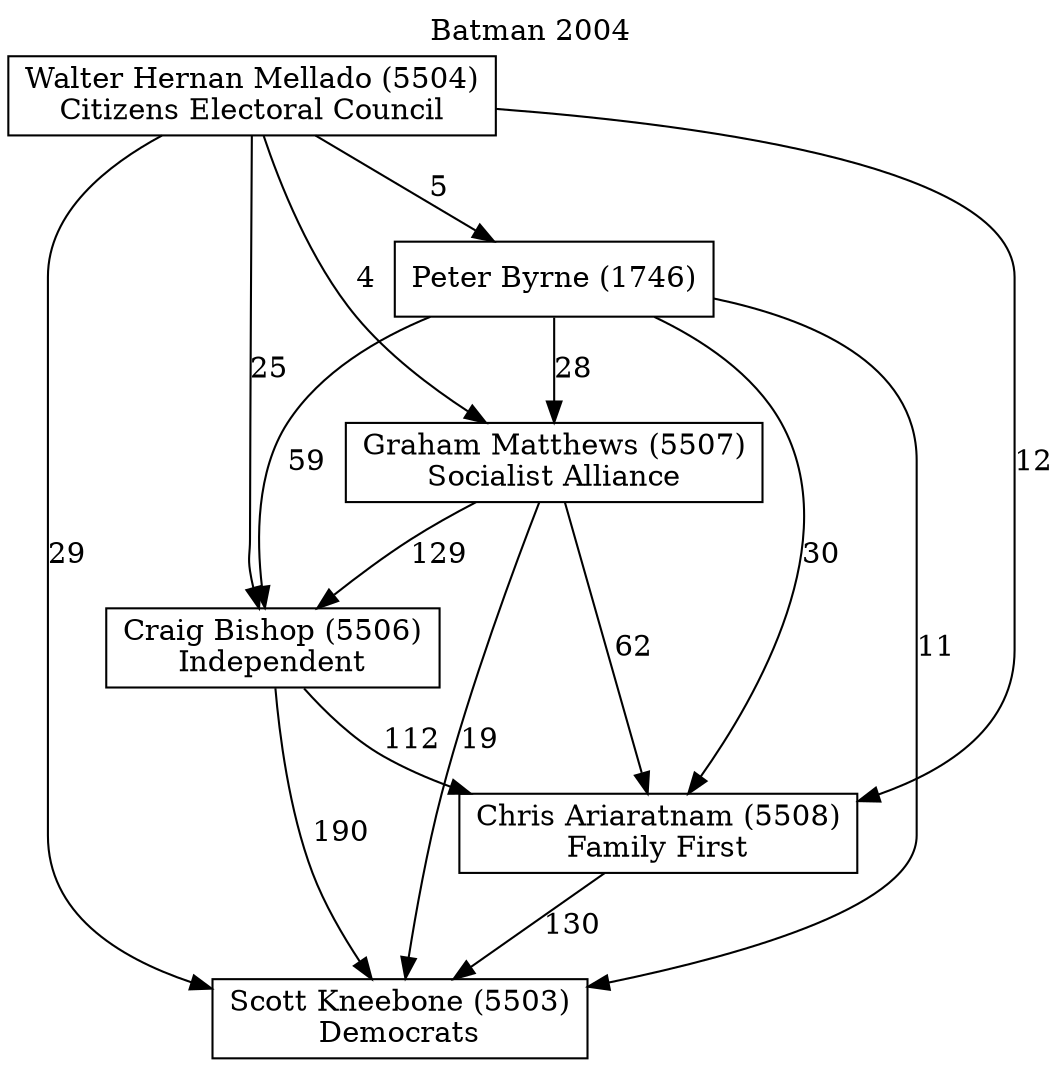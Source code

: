 // House preference flow
digraph "Scott Kneebone (5503)_Batman_2004" {
	graph [label="Batman 2004" labelloc=t mclimit=10]
	node [shape=box]
	"Scott Kneebone (5503)" [label="Scott Kneebone (5503)
Democrats"]
	"Chris Ariaratnam (5508)" [label="Chris Ariaratnam (5508)
Family First"]
	"Craig Bishop (5506)" [label="Craig Bishop (5506)
Independent"]
	"Graham Matthews (5507)" [label="Graham Matthews (5507)
Socialist Alliance"]
	"Peter Byrne (1746)" [label="Peter Byrne (1746)
"]
	"Walter Hernan Mellado (5504)" [label="Walter Hernan Mellado (5504)
Citizens Electoral Council"]
	"Chris Ariaratnam (5508)" -> "Scott Kneebone (5503)" [label=130]
	"Craig Bishop (5506)" -> "Chris Ariaratnam (5508)" [label=112]
	"Graham Matthews (5507)" -> "Craig Bishop (5506)" [label=129]
	"Peter Byrne (1746)" -> "Graham Matthews (5507)" [label=28]
	"Walter Hernan Mellado (5504)" -> "Peter Byrne (1746)" [label=5]
	"Craig Bishop (5506)" -> "Scott Kneebone (5503)" [label=190]
	"Graham Matthews (5507)" -> "Scott Kneebone (5503)" [label=19]
	"Peter Byrne (1746)" -> "Scott Kneebone (5503)" [label=11]
	"Walter Hernan Mellado (5504)" -> "Scott Kneebone (5503)" [label=29]
	"Walter Hernan Mellado (5504)" -> "Graham Matthews (5507)" [label=4]
	"Peter Byrne (1746)" -> "Craig Bishop (5506)" [label=59]
	"Walter Hernan Mellado (5504)" -> "Craig Bishop (5506)" [label=25]
	"Graham Matthews (5507)" -> "Chris Ariaratnam (5508)" [label=62]
	"Peter Byrne (1746)" -> "Chris Ariaratnam (5508)" [label=30]
	"Walter Hernan Mellado (5504)" -> "Chris Ariaratnam (5508)" [label=12]
}
